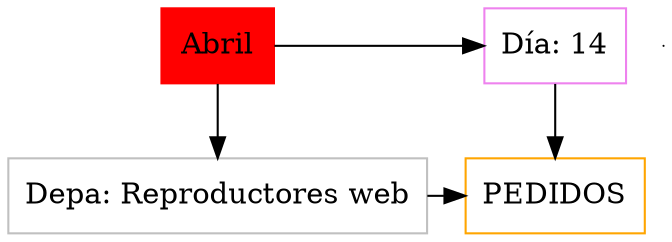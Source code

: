 digraph Daniel20214{
node[shape=box];
MT[label="Abril", style = filled, color=red, group = 1];
e0[shape = point, width = 0];
e0[shape = point, width = 0];
node0xc0003976d0[color=gray, label="Depa: Reproductores web", group = 1];
MT->node0xc0003976d0;
node0xc000397720[color=violet, label="Día: 14", group = 2];
MT->node0xc000397720;
{rank = same;MT;node0xc000397720;}
node0xc0003fb9c0[color=orange, label="PEDIDOS", group = 2];
node0xc000397720->node0xc0003fb9c0;
node0xc0003976d0->node0xc0003fb9c0;
{rank = same;node0xc0003976d0;node0xc0003fb9c0;}
}
